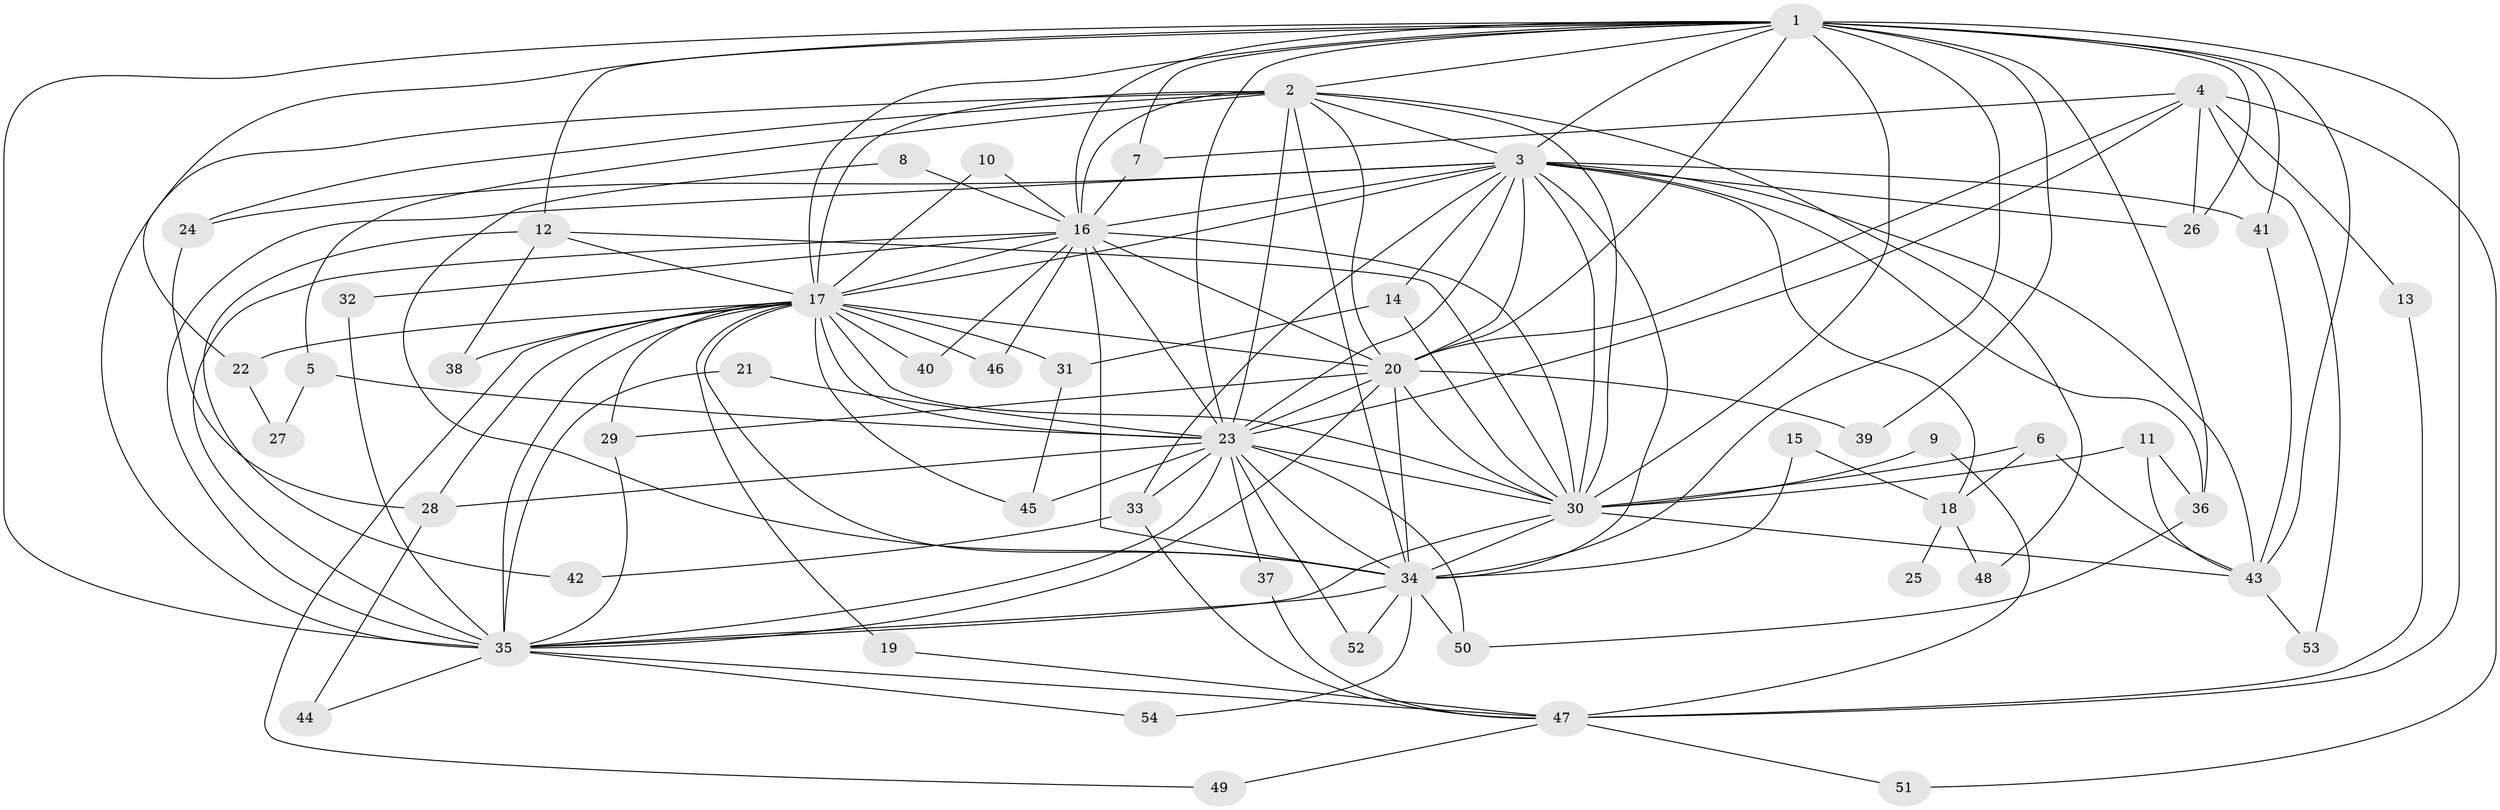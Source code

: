 // original degree distribution, {22: 0.012987012987012988, 16: 0.025974025974025976, 12: 0.012987012987012988, 23: 0.012987012987012988, 19: 0.012987012987012988, 20: 0.012987012987012988, 18: 0.012987012987012988, 17: 0.012987012987012988, 14: 0.012987012987012988, 2: 0.5584415584415584, 7: 0.025974025974025976, 3: 0.19480519480519481, 5: 0.025974025974025976, 10: 0.012987012987012988, 4: 0.05194805194805195}
// Generated by graph-tools (version 1.1) at 2025/36/03/04/25 23:36:28]
// undirected, 54 vertices, 143 edges
graph export_dot {
  node [color=gray90,style=filled];
  1;
  2;
  3;
  4;
  5;
  6;
  7;
  8;
  9;
  10;
  11;
  12;
  13;
  14;
  15;
  16;
  17;
  18;
  19;
  20;
  21;
  22;
  23;
  24;
  25;
  26;
  27;
  28;
  29;
  30;
  31;
  32;
  33;
  34;
  35;
  36;
  37;
  38;
  39;
  40;
  41;
  42;
  43;
  44;
  45;
  46;
  47;
  48;
  49;
  50;
  51;
  52;
  53;
  54;
  1 -- 2 [weight=1.0];
  1 -- 3 [weight=1.0];
  1 -- 7 [weight=1.0];
  1 -- 12 [weight=1.0];
  1 -- 16 [weight=1.0];
  1 -- 17 [weight=1.0];
  1 -- 20 [weight=1.0];
  1 -- 22 [weight=1.0];
  1 -- 23 [weight=1.0];
  1 -- 26 [weight=1.0];
  1 -- 30 [weight=2.0];
  1 -- 34 [weight=2.0];
  1 -- 35 [weight=2.0];
  1 -- 36 [weight=1.0];
  1 -- 39 [weight=1.0];
  1 -- 41 [weight=1.0];
  1 -- 43 [weight=1.0];
  1 -- 47 [weight=2.0];
  2 -- 3 [weight=1.0];
  2 -- 5 [weight=1.0];
  2 -- 16 [weight=1.0];
  2 -- 17 [weight=1.0];
  2 -- 20 [weight=1.0];
  2 -- 23 [weight=1.0];
  2 -- 24 [weight=1.0];
  2 -- 30 [weight=1.0];
  2 -- 34 [weight=1.0];
  2 -- 35 [weight=1.0];
  2 -- 48 [weight=1.0];
  3 -- 14 [weight=1.0];
  3 -- 16 [weight=1.0];
  3 -- 17 [weight=2.0];
  3 -- 18 [weight=1.0];
  3 -- 20 [weight=1.0];
  3 -- 23 [weight=1.0];
  3 -- 24 [weight=1.0];
  3 -- 26 [weight=1.0];
  3 -- 30 [weight=2.0];
  3 -- 33 [weight=1.0];
  3 -- 34 [weight=1.0];
  3 -- 35 [weight=1.0];
  3 -- 36 [weight=1.0];
  3 -- 41 [weight=1.0];
  3 -- 43 [weight=1.0];
  4 -- 7 [weight=1.0];
  4 -- 13 [weight=1.0];
  4 -- 20 [weight=1.0];
  4 -- 23 [weight=1.0];
  4 -- 26 [weight=1.0];
  4 -- 51 [weight=1.0];
  4 -- 53 [weight=1.0];
  5 -- 23 [weight=1.0];
  5 -- 27 [weight=1.0];
  6 -- 18 [weight=1.0];
  6 -- 30 [weight=1.0];
  6 -- 43 [weight=1.0];
  7 -- 16 [weight=1.0];
  8 -- 16 [weight=1.0];
  8 -- 34 [weight=1.0];
  9 -- 30 [weight=1.0];
  9 -- 47 [weight=1.0];
  10 -- 16 [weight=1.0];
  10 -- 17 [weight=1.0];
  11 -- 30 [weight=1.0];
  11 -- 36 [weight=1.0];
  11 -- 43 [weight=1.0];
  12 -- 17 [weight=1.0];
  12 -- 30 [weight=1.0];
  12 -- 38 [weight=1.0];
  12 -- 42 [weight=1.0];
  13 -- 47 [weight=1.0];
  14 -- 30 [weight=1.0];
  14 -- 31 [weight=1.0];
  15 -- 18 [weight=1.0];
  15 -- 34 [weight=1.0];
  16 -- 17 [weight=1.0];
  16 -- 20 [weight=2.0];
  16 -- 23 [weight=2.0];
  16 -- 30 [weight=1.0];
  16 -- 32 [weight=1.0];
  16 -- 34 [weight=1.0];
  16 -- 35 [weight=1.0];
  16 -- 40 [weight=1.0];
  16 -- 46 [weight=1.0];
  17 -- 19 [weight=1.0];
  17 -- 20 [weight=1.0];
  17 -- 22 [weight=1.0];
  17 -- 23 [weight=1.0];
  17 -- 28 [weight=1.0];
  17 -- 29 [weight=1.0];
  17 -- 30 [weight=1.0];
  17 -- 31 [weight=1.0];
  17 -- 34 [weight=1.0];
  17 -- 35 [weight=1.0];
  17 -- 38 [weight=1.0];
  17 -- 40 [weight=1.0];
  17 -- 45 [weight=1.0];
  17 -- 46 [weight=1.0];
  17 -- 49 [weight=1.0];
  18 -- 25 [weight=2.0];
  18 -- 48 [weight=1.0];
  19 -- 47 [weight=1.0];
  20 -- 23 [weight=1.0];
  20 -- 29 [weight=1.0];
  20 -- 30 [weight=1.0];
  20 -- 34 [weight=1.0];
  20 -- 35 [weight=1.0];
  20 -- 39 [weight=2.0];
  21 -- 23 [weight=1.0];
  21 -- 35 [weight=1.0];
  22 -- 27 [weight=1.0];
  23 -- 28 [weight=1.0];
  23 -- 30 [weight=2.0];
  23 -- 33 [weight=1.0];
  23 -- 34 [weight=1.0];
  23 -- 35 [weight=1.0];
  23 -- 37 [weight=1.0];
  23 -- 45 [weight=1.0];
  23 -- 50 [weight=1.0];
  23 -- 52 [weight=1.0];
  24 -- 28 [weight=1.0];
  28 -- 44 [weight=1.0];
  29 -- 35 [weight=1.0];
  30 -- 34 [weight=1.0];
  30 -- 35 [weight=1.0];
  30 -- 43 [weight=1.0];
  31 -- 45 [weight=1.0];
  32 -- 35 [weight=1.0];
  33 -- 42 [weight=1.0];
  33 -- 47 [weight=1.0];
  34 -- 35 [weight=1.0];
  34 -- 50 [weight=1.0];
  34 -- 52 [weight=1.0];
  34 -- 54 [weight=1.0];
  35 -- 44 [weight=1.0];
  35 -- 47 [weight=1.0];
  35 -- 54 [weight=1.0];
  36 -- 50 [weight=1.0];
  37 -- 47 [weight=1.0];
  41 -- 43 [weight=1.0];
  43 -- 53 [weight=1.0];
  47 -- 49 [weight=1.0];
  47 -- 51 [weight=1.0];
}
